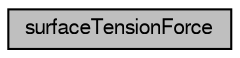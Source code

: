 digraph G
{
  bgcolor="transparent";
  edge [fontname="FreeSans",fontsize="10",labelfontname="FreeSans",labelfontsize="10"];
  node [fontname="FreeSans",fontsize="10",shape=record];
  rankdir=LR;
  Node1 [label="surfaceTensionForce",height=0.2,width=0.4,color="black", fillcolor="grey75", style="filled" fontcolor="black"];
}
